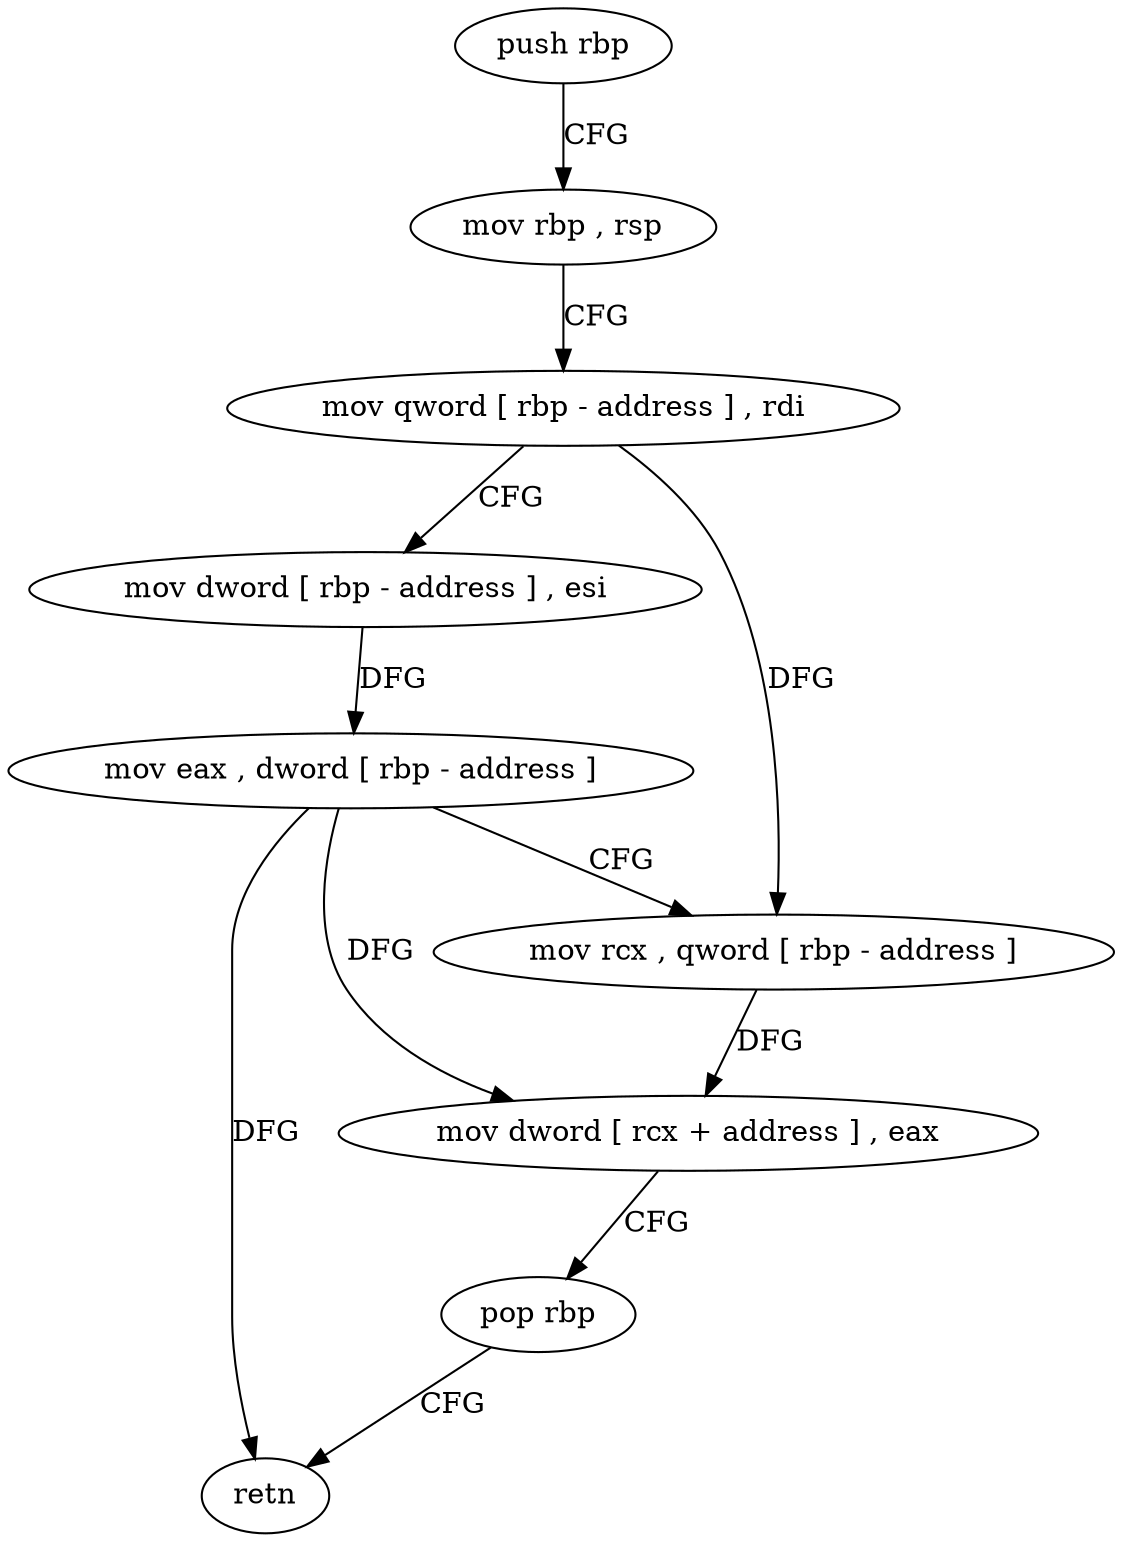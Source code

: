 digraph "func" {
"85040" [label = "push rbp" ]
"85041" [label = "mov rbp , rsp" ]
"85044" [label = "mov qword [ rbp - address ] , rdi" ]
"85048" [label = "mov dword [ rbp - address ] , esi" ]
"85051" [label = "mov eax , dword [ rbp - address ]" ]
"85054" [label = "mov rcx , qword [ rbp - address ]" ]
"85058" [label = "mov dword [ rcx + address ] , eax" ]
"85061" [label = "pop rbp" ]
"85062" [label = "retn" ]
"85040" -> "85041" [ label = "CFG" ]
"85041" -> "85044" [ label = "CFG" ]
"85044" -> "85048" [ label = "CFG" ]
"85044" -> "85054" [ label = "DFG" ]
"85048" -> "85051" [ label = "DFG" ]
"85051" -> "85054" [ label = "CFG" ]
"85051" -> "85058" [ label = "DFG" ]
"85051" -> "85062" [ label = "DFG" ]
"85054" -> "85058" [ label = "DFG" ]
"85058" -> "85061" [ label = "CFG" ]
"85061" -> "85062" [ label = "CFG" ]
}

